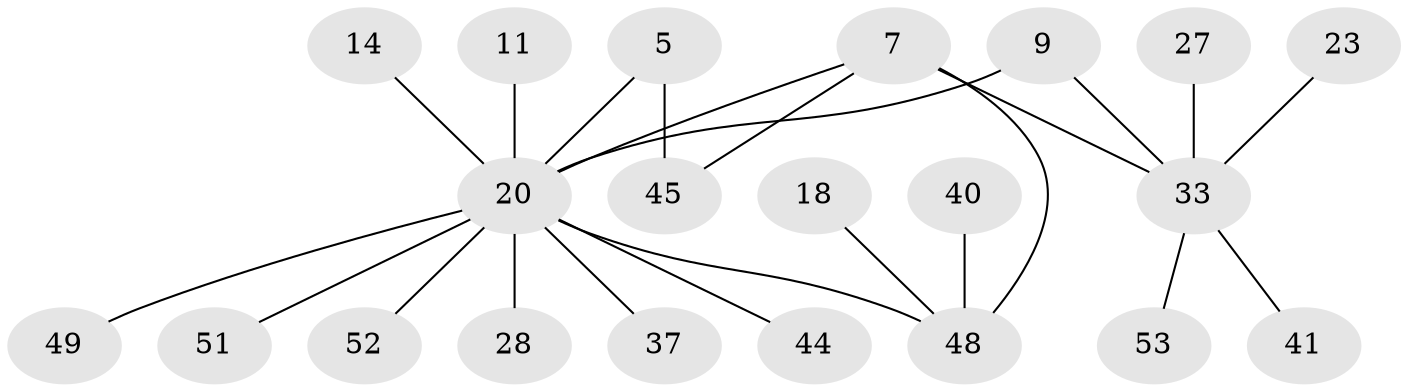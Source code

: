 // original degree distribution, {5: 0.05660377358490566, 6: 0.018867924528301886, 4: 0.05660377358490566, 3: 0.11320754716981132, 7: 0.03773584905660377, 9: 0.018867924528301886, 1: 0.5660377358490566, 2: 0.1320754716981132}
// Generated by graph-tools (version 1.1) at 2025/59/03/04/25 21:59:07]
// undirected, 21 vertices, 23 edges
graph export_dot {
graph [start="1"]
  node [color=gray90,style=filled];
  5;
  7 [super="+3"];
  9;
  11;
  14;
  18;
  20 [super="+4+2+17"];
  23;
  27;
  28;
  33 [super="+10+16"];
  37;
  40 [super="+32"];
  41;
  44;
  45 [super="+42+43"];
  48 [super="+1"];
  49;
  51 [super="+36+46"];
  52 [super="+24+47"];
  53 [super="+50"];
  5 -- 20 [weight=2];
  5 -- 45;
  7 -- 48 [weight=2];
  7 -- 20;
  7 -- 45;
  7 -- 33 [weight=2];
  9 -- 20 [weight=2];
  9 -- 33;
  11 -- 20;
  14 -- 20;
  18 -- 48;
  20 -- 44;
  20 -- 48;
  20 -- 49;
  20 -- 37;
  20 -- 28;
  20 -- 52;
  20 -- 51;
  23 -- 33;
  27 -- 33;
  33 -- 41;
  33 -- 53;
  40 -- 48;
}
